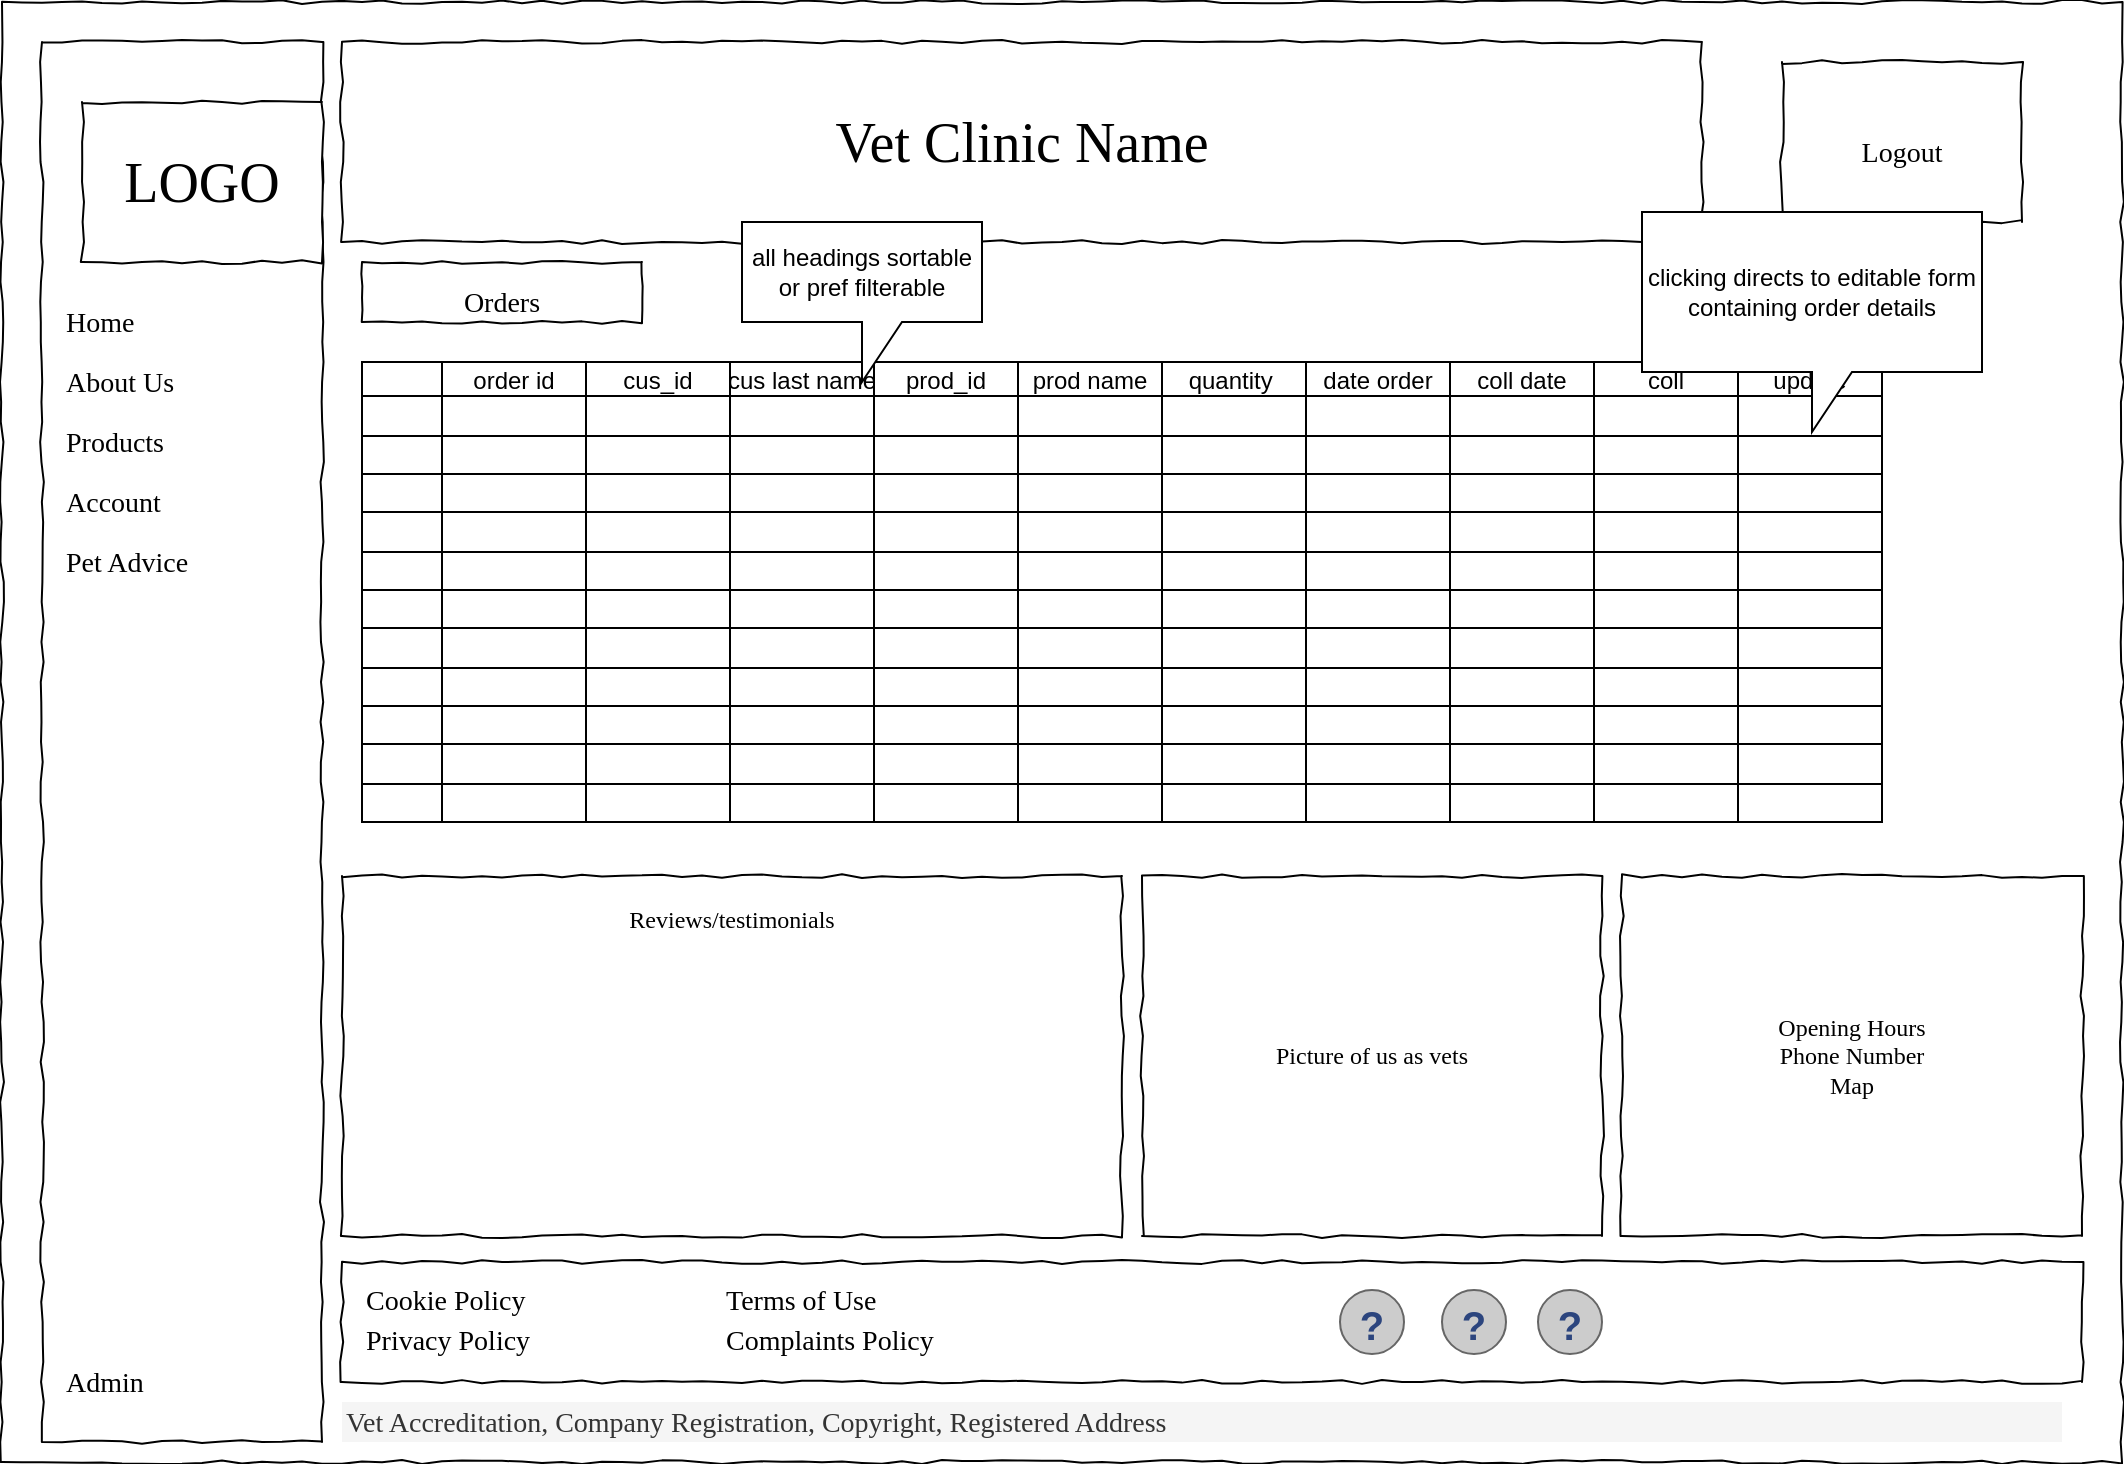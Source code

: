<mxfile version="21.2.1" type="device">
  <diagram name="Page-1" id="03018318-947c-dd8e-b7a3-06fadd420f32">
    <mxGraphModel dx="1034" dy="430" grid="1" gridSize="10" guides="1" tooltips="1" connect="1" arrows="1" fold="1" page="1" pageScale="1" pageWidth="1100" pageHeight="850" background="none" math="0" shadow="0">
      <root>
        <mxCell id="0" />
        <mxCell id="1" parent="0" />
        <mxCell id="677b7b8949515195-1" value="" style="whiteSpace=wrap;html=1;rounded=0;shadow=0;labelBackgroundColor=none;strokeColor=#000000;strokeWidth=1;fillColor=none;fontFamily=Verdana;fontSize=12;fontColor=#000000;align=center;comic=1;" parent="1" vertex="1">
          <mxGeometry x="10" y="10" width="1060" height="730" as="geometry" />
        </mxCell>
        <mxCell id="677b7b8949515195-8" value="" style="whiteSpace=wrap;html=1;rounded=0;shadow=0;labelBackgroundColor=none;strokeWidth=1;fillColor=none;fontFamily=Verdana;fontSize=12;align=center;comic=1;" parent="1" vertex="1">
          <mxGeometry x="30" y="30" width="140" height="700" as="geometry" />
        </mxCell>
        <mxCell id="677b7b8949515195-15" value="Reviews/testimonials" style="whiteSpace=wrap;html=1;rounded=0;shadow=0;labelBackgroundColor=none;strokeWidth=1;fillColor=none;fontFamily=Verdana;fontSize=12;align=center;verticalAlign=top;spacing=10;comic=1;" parent="1" vertex="1">
          <mxGeometry x="180" y="447" width="390" height="180" as="geometry" />
        </mxCell>
        <mxCell id="677b7b8949515195-26" value="&lt;div&gt;Opening Hours&lt;/div&gt;&lt;div&gt;Phone Number&lt;/div&gt;&lt;div&gt;Map&lt;br&gt;&lt;/div&gt;" style="whiteSpace=wrap;html=1;rounded=0;shadow=0;labelBackgroundColor=none;strokeWidth=1;fillColor=none;fontFamily=Verdana;fontSize=12;align=center;comic=1;" parent="1" vertex="1">
          <mxGeometry x="820" y="447" width="230" height="180" as="geometry" />
        </mxCell>
        <mxCell id="qz_svecnsdqs3by7-r_0-2" value="Vet Clinic Name" style="whiteSpace=wrap;html=1;rounded=0;shadow=0;labelBackgroundColor=none;strokeWidth=1;fontFamily=Verdana;fontSize=28;align=center;comic=1;" parent="1" vertex="1">
          <mxGeometry x="180" y="30" width="680" height="100" as="geometry" />
        </mxCell>
        <mxCell id="qz_svecnsdqs3by7-r_0-7" value="Picture of us as vets" style="whiteSpace=wrap;html=1;rounded=0;shadow=0;labelBackgroundColor=none;strokeWidth=1;fillColor=none;fontFamily=Verdana;fontSize=12;align=center;comic=1;" parent="1" vertex="1">
          <mxGeometry x="580" y="447" width="230" height="180" as="geometry" />
        </mxCell>
        <mxCell id="qz_svecnsdqs3by7-r_0-8" value="" style="whiteSpace=wrap;html=1;rounded=0;shadow=0;labelBackgroundColor=none;strokeWidth=1;fontFamily=Verdana;fontSize=28;align=center;comic=1;" parent="1" vertex="1">
          <mxGeometry x="180" y="640" width="870" height="60" as="geometry" />
        </mxCell>
        <mxCell id="qz_svecnsdqs3by7-r_0-9" value="" style="verticalLabelPosition=bottom;shadow=0;dashed=0;align=center;html=1;verticalAlign=top;strokeWidth=1;shape=mxgraph.mockup.misc.help_icon;" parent="1" vertex="1">
          <mxGeometry x="730" y="654" width="32" height="32" as="geometry" />
        </mxCell>
        <mxCell id="qz_svecnsdqs3by7-r_0-10" value="" style="verticalLabelPosition=bottom;shadow=0;dashed=0;align=center;html=1;verticalAlign=top;strokeWidth=1;shape=mxgraph.mockup.misc.help_icon;" parent="1" vertex="1">
          <mxGeometry x="679" y="654" width="32" height="32" as="geometry" />
        </mxCell>
        <mxCell id="qz_svecnsdqs3by7-r_0-11" value="" style="verticalLabelPosition=bottom;shadow=0;dashed=0;align=center;html=1;verticalAlign=top;strokeWidth=1;shape=mxgraph.mockup.misc.help_icon;" parent="1" vertex="1">
          <mxGeometry x="778" y="654" width="32" height="32" as="geometry" />
        </mxCell>
        <mxCell id="qz_svecnsdqs3by7-r_0-12" value="Cookie Policy" style="text;html=1;points=[];align=left;verticalAlign=top;spacingTop=-4;fontSize=14;fontFamily=Verdana" parent="1" vertex="1">
          <mxGeometry x="190" y="649" width="100" height="20" as="geometry" />
        </mxCell>
        <mxCell id="qz_svecnsdqs3by7-r_0-13" value="Vet Accreditation, Company Registration, Copyright, Registered Address" style="text;html=1;points=[];align=left;verticalAlign=top;spacingTop=-4;fontSize=14;fontFamily=Verdana;fillColor=#f5f5f5;fontColor=#333333;strokeColor=none;" parent="1" vertex="1">
          <mxGeometry x="180" y="710" width="860" height="20" as="geometry" />
        </mxCell>
        <mxCell id="qz_svecnsdqs3by7-r_0-14" value="Privacy Policy" style="text;html=1;points=[];align=left;verticalAlign=top;spacingTop=-4;fontSize=14;fontFamily=Verdana" parent="1" vertex="1">
          <mxGeometry x="190" y="669" width="100" height="20" as="geometry" />
        </mxCell>
        <mxCell id="qz_svecnsdqs3by7-r_0-15" value="Terms of Use" style="text;html=1;points=[];align=left;verticalAlign=top;spacingTop=-4;fontSize=14;fontFamily=Verdana" parent="1" vertex="1">
          <mxGeometry x="370" y="649" width="100" height="20" as="geometry" />
        </mxCell>
        <mxCell id="qz_svecnsdqs3by7-r_0-16" value="Complaints Policy" style="text;html=1;points=[];align=left;verticalAlign=top;spacingTop=-4;fontSize=14;fontFamily=Verdana" parent="1" vertex="1">
          <mxGeometry x="370" y="669" width="100" height="20" as="geometry" />
        </mxCell>
        <mxCell id="qz_svecnsdqs3by7-r_0-17" value="&lt;div align=&quot;center&quot;&gt;&lt;font style=&quot;font-size: 14px;&quot;&gt;Logout&lt;/font&gt;&lt;/div&gt;" style="whiteSpace=wrap;html=1;rounded=0;shadow=0;labelBackgroundColor=none;strokeWidth=1;fontFamily=Verdana;fontSize=28;align=center;comic=1;" parent="1" vertex="1">
          <mxGeometry x="900" y="40" width="120" height="80" as="geometry" />
        </mxCell>
        <mxCell id="qz_svecnsdqs3by7-r_0-18" value="&lt;font style=&quot;font-size: 14px;&quot;&gt;Orders&lt;/font&gt;" style="whiteSpace=wrap;html=1;rounded=0;shadow=0;labelBackgroundColor=none;strokeWidth=1;fontFamily=Verdana;fontSize=28;align=center;comic=1;" parent="1" vertex="1">
          <mxGeometry x="190" y="140" width="140" height="30" as="geometry" />
        </mxCell>
        <mxCell id="qz_svecnsdqs3by7-r_0-19" value="Home" style="text;html=1;points=[];align=left;verticalAlign=top;spacingTop=-4;fontSize=14;fontFamily=Verdana" parent="1" vertex="1">
          <mxGeometry x="40" y="160" width="110" height="20" as="geometry" />
        </mxCell>
        <mxCell id="qz_svecnsdqs3by7-r_0-20" value="About Us" style="text;html=1;points=[];align=left;verticalAlign=top;spacingTop=-4;fontSize=14;fontFamily=Verdana" parent="1" vertex="1">
          <mxGeometry x="40" y="190" width="110" height="20" as="geometry" />
        </mxCell>
        <mxCell id="qz_svecnsdqs3by7-r_0-21" value="Products" style="text;html=1;points=[];align=left;verticalAlign=top;spacingTop=-4;fontSize=14;fontFamily=Verdana" parent="1" vertex="1">
          <mxGeometry x="40" y="220" width="110" height="20" as="geometry" />
        </mxCell>
        <mxCell id="qz_svecnsdqs3by7-r_0-22" value="Account" style="text;html=1;points=[];align=left;verticalAlign=top;spacingTop=-4;fontSize=14;fontFamily=Verdana" parent="1" vertex="1">
          <mxGeometry x="40" y="250" width="110" height="20" as="geometry" />
        </mxCell>
        <mxCell id="qz_svecnsdqs3by7-r_0-23" value="Pet Advice" style="text;html=1;points=[];align=left;verticalAlign=top;spacingTop=-4;fontSize=14;fontFamily=Verdana" parent="1" vertex="1">
          <mxGeometry x="40" y="280" width="110" height="20" as="geometry" />
        </mxCell>
        <mxCell id="qz_svecnsdqs3by7-r_0-25" value="Admin" style="text;html=1;points=[];align=left;verticalAlign=top;spacingTop=-4;fontSize=14;fontFamily=Verdana" parent="1" vertex="1">
          <mxGeometry x="40" y="690" width="110" height="20" as="geometry" />
        </mxCell>
        <mxCell id="fUc4yykez93ghkNxuhbC-1" value="LOGO" style="whiteSpace=wrap;html=1;rounded=0;shadow=0;labelBackgroundColor=none;strokeWidth=1;fontFamily=Verdana;fontSize=28;align=center;comic=1;" parent="1" vertex="1">
          <mxGeometry x="50" y="60" width="120" height="80" as="geometry" />
        </mxCell>
        <mxCell id="vINaqY3IlHrTI5j5xs9M-1" value="" style="shape=table;childLayout=tableLayout;startSize=0;fillColor=none;collapsible=0;recursiveResize=0;expand=0;" vertex="1" parent="1">
          <mxGeometry x="190" y="190" width="760" height="230" as="geometry" />
        </mxCell>
        <mxCell id="vINaqY3IlHrTI5j5xs9M-2" value="" style="shape=tableRow;horizontal=0;swimlaneHead=0;swimlaneBody=0;top=0;left=0;strokeColor=inherit;bottom=0;right=0;dropTarget=0;fontStyle=0;fillColor=none;points=[[0,0.5],[1,0.5]];portConstraint=eastwest;startSize=40;collapsible=0;recursiveResize=0;expand=0;" vertex="1" parent="vINaqY3IlHrTI5j5xs9M-1">
          <mxGeometry width="760" height="17" as="geometry" />
        </mxCell>
        <mxCell id="vINaqY3IlHrTI5j5xs9M-3" value="order id" style="swimlane;swimlaneHead=0;swimlaneBody=0;fontStyle=0;strokeColor=inherit;connectable=0;fillColor=none;startSize=40;collapsible=0;recursiveResize=0;expand=0;" vertex="1" parent="vINaqY3IlHrTI5j5xs9M-2">
          <mxGeometry x="40" width="72" height="17" as="geometry">
            <mxRectangle width="72" height="17" as="alternateBounds" />
          </mxGeometry>
        </mxCell>
        <mxCell id="vINaqY3IlHrTI5j5xs9M-4" value="cus_id" style="swimlane;swimlaneHead=0;swimlaneBody=0;fontStyle=0;strokeColor=inherit;connectable=0;fillColor=none;startSize=40;collapsible=0;recursiveResize=0;expand=0;" vertex="1" parent="vINaqY3IlHrTI5j5xs9M-2">
          <mxGeometry x="112" width="72" height="17" as="geometry">
            <mxRectangle width="72" height="17" as="alternateBounds" />
          </mxGeometry>
        </mxCell>
        <mxCell id="vINaqY3IlHrTI5j5xs9M-5" value="cus last name" style="swimlane;swimlaneHead=0;swimlaneBody=0;fontStyle=0;strokeColor=inherit;connectable=0;fillColor=none;startSize=40;collapsible=0;recursiveResize=0;expand=0;" vertex="1" parent="vINaqY3IlHrTI5j5xs9M-2">
          <mxGeometry x="184" width="72" height="17" as="geometry">
            <mxRectangle width="72" height="17" as="alternateBounds" />
          </mxGeometry>
        </mxCell>
        <mxCell id="vINaqY3IlHrTI5j5xs9M-6" value="prod_id" style="swimlane;swimlaneHead=0;swimlaneBody=0;fontStyle=0;strokeColor=inherit;connectable=0;fillColor=none;startSize=40;collapsible=0;recursiveResize=0;expand=0;" vertex="1" parent="vINaqY3IlHrTI5j5xs9M-2">
          <mxGeometry x="256" width="72" height="17" as="geometry">
            <mxRectangle width="72" height="17" as="alternateBounds" />
          </mxGeometry>
        </mxCell>
        <mxCell id="vINaqY3IlHrTI5j5xs9M-7" value="prod name" style="swimlane;swimlaneHead=0;swimlaneBody=0;fontStyle=0;strokeColor=inherit;connectable=0;fillColor=none;startSize=40;collapsible=0;recursiveResize=0;expand=0;" vertex="1" parent="vINaqY3IlHrTI5j5xs9M-2">
          <mxGeometry x="328" width="72" height="17" as="geometry">
            <mxRectangle width="72" height="17" as="alternateBounds" />
          </mxGeometry>
        </mxCell>
        <mxCell id="vINaqY3IlHrTI5j5xs9M-8" value="quantity " style="swimlane;swimlaneHead=0;swimlaneBody=0;fontStyle=0;strokeColor=inherit;connectable=0;fillColor=none;startSize=40;collapsible=0;recursiveResize=0;expand=0;" vertex="1" parent="vINaqY3IlHrTI5j5xs9M-2">
          <mxGeometry x="400" width="72" height="17" as="geometry">
            <mxRectangle width="72" height="17" as="alternateBounds" />
          </mxGeometry>
        </mxCell>
        <mxCell id="vINaqY3IlHrTI5j5xs9M-9" value="date order" style="swimlane;swimlaneHead=0;swimlaneBody=0;fontStyle=0;strokeColor=inherit;connectable=0;fillColor=none;startSize=40;collapsible=0;recursiveResize=0;expand=0;" vertex="1" parent="vINaqY3IlHrTI5j5xs9M-2">
          <mxGeometry x="472" width="72" height="17" as="geometry">
            <mxRectangle width="72" height="17" as="alternateBounds" />
          </mxGeometry>
        </mxCell>
        <mxCell id="vINaqY3IlHrTI5j5xs9M-10" value="coll date" style="swimlane;swimlaneHead=0;swimlaneBody=0;fontStyle=0;strokeColor=inherit;connectable=0;fillColor=none;startSize=40;collapsible=0;recursiveResize=0;expand=0;" vertex="1" parent="vINaqY3IlHrTI5j5xs9M-2">
          <mxGeometry x="544" width="72" height="17" as="geometry">
            <mxRectangle width="72" height="17" as="alternateBounds" />
          </mxGeometry>
        </mxCell>
        <mxCell id="vINaqY3IlHrTI5j5xs9M-11" value="coll" style="swimlane;swimlaneHead=0;swimlaneBody=0;fontStyle=0;strokeColor=inherit;connectable=0;fillColor=none;startSize=40;collapsible=0;recursiveResize=0;expand=0;" vertex="1" parent="vINaqY3IlHrTI5j5xs9M-2">
          <mxGeometry x="616" width="72" height="17" as="geometry">
            <mxRectangle width="72" height="17" as="alternateBounds" />
          </mxGeometry>
        </mxCell>
        <mxCell id="vINaqY3IlHrTI5j5xs9M-12" value="update" style="swimlane;swimlaneHead=0;swimlaneBody=0;fontStyle=0;strokeColor=inherit;connectable=0;fillColor=none;startSize=40;collapsible=0;recursiveResize=0;expand=0;" vertex="1" parent="vINaqY3IlHrTI5j5xs9M-2">
          <mxGeometry x="688" width="72" height="17" as="geometry">
            <mxRectangle width="72" height="17" as="alternateBounds" />
          </mxGeometry>
        </mxCell>
        <mxCell id="vINaqY3IlHrTI5j5xs9M-13" value="" style="shape=tableRow;horizontal=0;swimlaneHead=0;swimlaneBody=0;top=0;left=0;strokeColor=inherit;bottom=0;right=0;dropTarget=0;fontStyle=0;fillColor=none;points=[[0,0.5],[1,0.5]];portConstraint=eastwest;startSize=40;collapsible=0;recursiveResize=0;expand=0;" vertex="1" parent="vINaqY3IlHrTI5j5xs9M-1">
          <mxGeometry y="17" width="760" height="20" as="geometry" />
        </mxCell>
        <mxCell id="vINaqY3IlHrTI5j5xs9M-14" value="" style="swimlane;swimlaneHead=0;swimlaneBody=0;fontStyle=0;connectable=0;strokeColor=inherit;fillColor=none;startSize=0;collapsible=0;recursiveResize=0;expand=0;" vertex="1" parent="vINaqY3IlHrTI5j5xs9M-13">
          <mxGeometry x="40" width="72" height="20" as="geometry">
            <mxRectangle width="72" height="20" as="alternateBounds" />
          </mxGeometry>
        </mxCell>
        <mxCell id="vINaqY3IlHrTI5j5xs9M-15" value="" style="swimlane;swimlaneHead=0;swimlaneBody=0;fontStyle=0;connectable=0;strokeColor=inherit;fillColor=none;startSize=0;collapsible=0;recursiveResize=0;expand=0;" vertex="1" parent="vINaqY3IlHrTI5j5xs9M-13">
          <mxGeometry x="112" width="72" height="20" as="geometry">
            <mxRectangle width="72" height="20" as="alternateBounds" />
          </mxGeometry>
        </mxCell>
        <mxCell id="vINaqY3IlHrTI5j5xs9M-16" value="" style="swimlane;swimlaneHead=0;swimlaneBody=0;fontStyle=0;connectable=0;strokeColor=inherit;fillColor=none;startSize=0;collapsible=0;recursiveResize=0;expand=0;" vertex="1" parent="vINaqY3IlHrTI5j5xs9M-13">
          <mxGeometry x="184" width="72" height="20" as="geometry">
            <mxRectangle width="72" height="20" as="alternateBounds" />
          </mxGeometry>
        </mxCell>
        <mxCell id="vINaqY3IlHrTI5j5xs9M-17" value="" style="swimlane;swimlaneHead=0;swimlaneBody=0;fontStyle=0;connectable=0;strokeColor=inherit;fillColor=none;startSize=0;collapsible=0;recursiveResize=0;expand=0;" vertex="1" parent="vINaqY3IlHrTI5j5xs9M-13">
          <mxGeometry x="256" width="72" height="20" as="geometry">
            <mxRectangle width="72" height="20" as="alternateBounds" />
          </mxGeometry>
        </mxCell>
        <mxCell id="vINaqY3IlHrTI5j5xs9M-18" value="" style="swimlane;swimlaneHead=0;swimlaneBody=0;fontStyle=0;connectable=0;strokeColor=inherit;fillColor=none;startSize=0;collapsible=0;recursiveResize=0;expand=0;" vertex="1" parent="vINaqY3IlHrTI5j5xs9M-13">
          <mxGeometry x="328" width="72" height="20" as="geometry">
            <mxRectangle width="72" height="20" as="alternateBounds" />
          </mxGeometry>
        </mxCell>
        <mxCell id="vINaqY3IlHrTI5j5xs9M-19" value="" style="swimlane;swimlaneHead=0;swimlaneBody=0;fontStyle=0;connectable=0;strokeColor=inherit;fillColor=none;startSize=0;collapsible=0;recursiveResize=0;expand=0;" vertex="1" parent="vINaqY3IlHrTI5j5xs9M-13">
          <mxGeometry x="400" width="72" height="20" as="geometry">
            <mxRectangle width="72" height="20" as="alternateBounds" />
          </mxGeometry>
        </mxCell>
        <mxCell id="vINaqY3IlHrTI5j5xs9M-20" value="" style="swimlane;swimlaneHead=0;swimlaneBody=0;fontStyle=0;connectable=0;strokeColor=inherit;fillColor=none;startSize=0;collapsible=0;recursiveResize=0;expand=0;" vertex="1" parent="vINaqY3IlHrTI5j5xs9M-13">
          <mxGeometry x="472" width="72" height="20" as="geometry">
            <mxRectangle width="72" height="20" as="alternateBounds" />
          </mxGeometry>
        </mxCell>
        <mxCell id="vINaqY3IlHrTI5j5xs9M-21" value="" style="swimlane;swimlaneHead=0;swimlaneBody=0;fontStyle=0;connectable=0;strokeColor=inherit;fillColor=none;startSize=0;collapsible=0;recursiveResize=0;expand=0;" vertex="1" parent="vINaqY3IlHrTI5j5xs9M-13">
          <mxGeometry x="544" width="72" height="20" as="geometry">
            <mxRectangle width="72" height="20" as="alternateBounds" />
          </mxGeometry>
        </mxCell>
        <mxCell id="vINaqY3IlHrTI5j5xs9M-22" value="" style="swimlane;swimlaneHead=0;swimlaneBody=0;fontStyle=0;connectable=0;strokeColor=inherit;fillColor=none;startSize=0;collapsible=0;recursiveResize=0;expand=0;" vertex="1" parent="vINaqY3IlHrTI5j5xs9M-13">
          <mxGeometry x="616" width="72" height="20" as="geometry">
            <mxRectangle width="72" height="20" as="alternateBounds" />
          </mxGeometry>
        </mxCell>
        <mxCell id="vINaqY3IlHrTI5j5xs9M-23" value="" style="swimlane;swimlaneHead=0;swimlaneBody=0;fontStyle=0;connectable=0;strokeColor=inherit;fillColor=none;startSize=0;collapsible=0;recursiveResize=0;expand=0;" vertex="1" parent="vINaqY3IlHrTI5j5xs9M-13">
          <mxGeometry x="688" width="72" height="20" as="geometry">
            <mxRectangle width="72" height="20" as="alternateBounds" />
          </mxGeometry>
        </mxCell>
        <mxCell id="vINaqY3IlHrTI5j5xs9M-24" value="" style="shape=tableRow;horizontal=0;swimlaneHead=0;swimlaneBody=0;top=0;left=0;strokeColor=inherit;bottom=0;right=0;dropTarget=0;fontStyle=0;fillColor=none;points=[[0,0.5],[1,0.5]];portConstraint=eastwest;startSize=40;collapsible=0;recursiveResize=0;expand=0;" vertex="1" parent="vINaqY3IlHrTI5j5xs9M-1">
          <mxGeometry y="37" width="760" height="19" as="geometry" />
        </mxCell>
        <mxCell id="vINaqY3IlHrTI5j5xs9M-25" value="" style="swimlane;swimlaneHead=0;swimlaneBody=0;fontStyle=0;connectable=0;strokeColor=inherit;fillColor=none;startSize=0;collapsible=0;recursiveResize=0;expand=0;" vertex="1" parent="vINaqY3IlHrTI5j5xs9M-24">
          <mxGeometry x="40" width="72" height="19" as="geometry">
            <mxRectangle width="72" height="19" as="alternateBounds" />
          </mxGeometry>
        </mxCell>
        <mxCell id="vINaqY3IlHrTI5j5xs9M-26" value="" style="swimlane;swimlaneHead=0;swimlaneBody=0;fontStyle=0;connectable=0;strokeColor=inherit;fillColor=none;startSize=0;collapsible=0;recursiveResize=0;expand=0;" vertex="1" parent="vINaqY3IlHrTI5j5xs9M-24">
          <mxGeometry x="112" width="72" height="19" as="geometry">
            <mxRectangle width="72" height="19" as="alternateBounds" />
          </mxGeometry>
        </mxCell>
        <mxCell id="vINaqY3IlHrTI5j5xs9M-27" value="" style="swimlane;swimlaneHead=0;swimlaneBody=0;fontStyle=0;connectable=0;strokeColor=inherit;fillColor=none;startSize=0;collapsible=0;recursiveResize=0;expand=0;" vertex="1" parent="vINaqY3IlHrTI5j5xs9M-24">
          <mxGeometry x="184" width="72" height="19" as="geometry">
            <mxRectangle width="72" height="19" as="alternateBounds" />
          </mxGeometry>
        </mxCell>
        <mxCell id="vINaqY3IlHrTI5j5xs9M-28" value="" style="swimlane;swimlaneHead=0;swimlaneBody=0;fontStyle=0;connectable=0;strokeColor=inherit;fillColor=none;startSize=0;collapsible=0;recursiveResize=0;expand=0;" vertex="1" parent="vINaqY3IlHrTI5j5xs9M-24">
          <mxGeometry x="256" width="72" height="19" as="geometry">
            <mxRectangle width="72" height="19" as="alternateBounds" />
          </mxGeometry>
        </mxCell>
        <mxCell id="vINaqY3IlHrTI5j5xs9M-29" value="" style="swimlane;swimlaneHead=0;swimlaneBody=0;fontStyle=0;connectable=0;strokeColor=inherit;fillColor=none;startSize=0;collapsible=0;recursiveResize=0;expand=0;" vertex="1" parent="vINaqY3IlHrTI5j5xs9M-24">
          <mxGeometry x="328" width="72" height="19" as="geometry">
            <mxRectangle width="72" height="19" as="alternateBounds" />
          </mxGeometry>
        </mxCell>
        <mxCell id="vINaqY3IlHrTI5j5xs9M-30" value="" style="swimlane;swimlaneHead=0;swimlaneBody=0;fontStyle=0;connectable=0;strokeColor=inherit;fillColor=none;startSize=0;collapsible=0;recursiveResize=0;expand=0;" vertex="1" parent="vINaqY3IlHrTI5j5xs9M-24">
          <mxGeometry x="400" width="72" height="19" as="geometry">
            <mxRectangle width="72" height="19" as="alternateBounds" />
          </mxGeometry>
        </mxCell>
        <mxCell id="vINaqY3IlHrTI5j5xs9M-31" value="" style="swimlane;swimlaneHead=0;swimlaneBody=0;fontStyle=0;connectable=0;strokeColor=inherit;fillColor=none;startSize=0;collapsible=0;recursiveResize=0;expand=0;" vertex="1" parent="vINaqY3IlHrTI5j5xs9M-24">
          <mxGeometry x="472" width="72" height="19" as="geometry">
            <mxRectangle width="72" height="19" as="alternateBounds" />
          </mxGeometry>
        </mxCell>
        <mxCell id="vINaqY3IlHrTI5j5xs9M-32" value="" style="swimlane;swimlaneHead=0;swimlaneBody=0;fontStyle=0;connectable=0;strokeColor=inherit;fillColor=none;startSize=0;collapsible=0;recursiveResize=0;expand=0;" vertex="1" parent="vINaqY3IlHrTI5j5xs9M-24">
          <mxGeometry x="544" width="72" height="19" as="geometry">
            <mxRectangle width="72" height="19" as="alternateBounds" />
          </mxGeometry>
        </mxCell>
        <mxCell id="vINaqY3IlHrTI5j5xs9M-33" value="" style="swimlane;swimlaneHead=0;swimlaneBody=0;fontStyle=0;connectable=0;strokeColor=inherit;fillColor=none;startSize=0;collapsible=0;recursiveResize=0;expand=0;" vertex="1" parent="vINaqY3IlHrTI5j5xs9M-24">
          <mxGeometry x="616" width="72" height="19" as="geometry">
            <mxRectangle width="72" height="19" as="alternateBounds" />
          </mxGeometry>
        </mxCell>
        <mxCell id="vINaqY3IlHrTI5j5xs9M-34" value="" style="swimlane;swimlaneHead=0;swimlaneBody=0;fontStyle=0;connectable=0;strokeColor=inherit;fillColor=none;startSize=0;collapsible=0;recursiveResize=0;expand=0;" vertex="1" parent="vINaqY3IlHrTI5j5xs9M-24">
          <mxGeometry x="688" width="72" height="19" as="geometry">
            <mxRectangle width="72" height="19" as="alternateBounds" />
          </mxGeometry>
        </mxCell>
        <mxCell id="vINaqY3IlHrTI5j5xs9M-35" value="" style="shape=tableRow;horizontal=0;swimlaneHead=0;swimlaneBody=0;top=0;left=0;strokeColor=inherit;bottom=0;right=0;dropTarget=0;fontStyle=0;fillColor=none;points=[[0,0.5],[1,0.5]];portConstraint=eastwest;startSize=40;collapsible=0;recursiveResize=0;expand=0;" vertex="1" parent="vINaqY3IlHrTI5j5xs9M-1">
          <mxGeometry y="56" width="760" height="19" as="geometry" />
        </mxCell>
        <mxCell id="vINaqY3IlHrTI5j5xs9M-36" value="" style="swimlane;swimlaneHead=0;swimlaneBody=0;fontStyle=0;connectable=0;strokeColor=inherit;fillColor=none;startSize=0;collapsible=0;recursiveResize=0;expand=0;" vertex="1" parent="vINaqY3IlHrTI5j5xs9M-35">
          <mxGeometry x="40" width="72" height="19" as="geometry">
            <mxRectangle width="72" height="19" as="alternateBounds" />
          </mxGeometry>
        </mxCell>
        <mxCell id="vINaqY3IlHrTI5j5xs9M-37" value="" style="swimlane;swimlaneHead=0;swimlaneBody=0;fontStyle=0;connectable=0;strokeColor=inherit;fillColor=none;startSize=0;collapsible=0;recursiveResize=0;expand=0;" vertex="1" parent="vINaqY3IlHrTI5j5xs9M-35">
          <mxGeometry x="112" width="72" height="19" as="geometry">
            <mxRectangle width="72" height="19" as="alternateBounds" />
          </mxGeometry>
        </mxCell>
        <mxCell id="vINaqY3IlHrTI5j5xs9M-38" value="" style="swimlane;swimlaneHead=0;swimlaneBody=0;fontStyle=0;connectable=0;strokeColor=inherit;fillColor=none;startSize=0;collapsible=0;recursiveResize=0;expand=0;" vertex="1" parent="vINaqY3IlHrTI5j5xs9M-35">
          <mxGeometry x="184" width="72" height="19" as="geometry">
            <mxRectangle width="72" height="19" as="alternateBounds" />
          </mxGeometry>
        </mxCell>
        <mxCell id="vINaqY3IlHrTI5j5xs9M-39" value="" style="swimlane;swimlaneHead=0;swimlaneBody=0;fontStyle=0;connectable=0;strokeColor=inherit;fillColor=none;startSize=0;collapsible=0;recursiveResize=0;expand=0;" vertex="1" parent="vINaqY3IlHrTI5j5xs9M-35">
          <mxGeometry x="256" width="72" height="19" as="geometry">
            <mxRectangle width="72" height="19" as="alternateBounds" />
          </mxGeometry>
        </mxCell>
        <mxCell id="vINaqY3IlHrTI5j5xs9M-40" value="" style="swimlane;swimlaneHead=0;swimlaneBody=0;fontStyle=0;connectable=0;strokeColor=inherit;fillColor=none;startSize=0;collapsible=0;recursiveResize=0;expand=0;" vertex="1" parent="vINaqY3IlHrTI5j5xs9M-35">
          <mxGeometry x="328" width="72" height="19" as="geometry">
            <mxRectangle width="72" height="19" as="alternateBounds" />
          </mxGeometry>
        </mxCell>
        <mxCell id="vINaqY3IlHrTI5j5xs9M-41" value="" style="swimlane;swimlaneHead=0;swimlaneBody=0;fontStyle=0;connectable=0;strokeColor=inherit;fillColor=none;startSize=0;collapsible=0;recursiveResize=0;expand=0;" vertex="1" parent="vINaqY3IlHrTI5j5xs9M-35">
          <mxGeometry x="400" width="72" height="19" as="geometry">
            <mxRectangle width="72" height="19" as="alternateBounds" />
          </mxGeometry>
        </mxCell>
        <mxCell id="vINaqY3IlHrTI5j5xs9M-42" value="" style="swimlane;swimlaneHead=0;swimlaneBody=0;fontStyle=0;connectable=0;strokeColor=inherit;fillColor=none;startSize=0;collapsible=0;recursiveResize=0;expand=0;" vertex="1" parent="vINaqY3IlHrTI5j5xs9M-35">
          <mxGeometry x="472" width="72" height="19" as="geometry">
            <mxRectangle width="72" height="19" as="alternateBounds" />
          </mxGeometry>
        </mxCell>
        <mxCell id="vINaqY3IlHrTI5j5xs9M-43" value="" style="swimlane;swimlaneHead=0;swimlaneBody=0;fontStyle=0;connectable=0;strokeColor=inherit;fillColor=none;startSize=0;collapsible=0;recursiveResize=0;expand=0;" vertex="1" parent="vINaqY3IlHrTI5j5xs9M-35">
          <mxGeometry x="544" width="72" height="19" as="geometry">
            <mxRectangle width="72" height="19" as="alternateBounds" />
          </mxGeometry>
        </mxCell>
        <mxCell id="vINaqY3IlHrTI5j5xs9M-44" value="" style="swimlane;swimlaneHead=0;swimlaneBody=0;fontStyle=0;connectable=0;strokeColor=inherit;fillColor=none;startSize=0;collapsible=0;recursiveResize=0;expand=0;" vertex="1" parent="vINaqY3IlHrTI5j5xs9M-35">
          <mxGeometry x="616" width="72" height="19" as="geometry">
            <mxRectangle width="72" height="19" as="alternateBounds" />
          </mxGeometry>
        </mxCell>
        <mxCell id="vINaqY3IlHrTI5j5xs9M-45" value="" style="swimlane;swimlaneHead=0;swimlaneBody=0;fontStyle=0;connectable=0;strokeColor=inherit;fillColor=none;startSize=0;collapsible=0;recursiveResize=0;expand=0;" vertex="1" parent="vINaqY3IlHrTI5j5xs9M-35">
          <mxGeometry x="688" width="72" height="19" as="geometry">
            <mxRectangle width="72" height="19" as="alternateBounds" />
          </mxGeometry>
        </mxCell>
        <mxCell id="vINaqY3IlHrTI5j5xs9M-46" value="" style="shape=tableRow;horizontal=0;swimlaneHead=0;swimlaneBody=0;top=0;left=0;strokeColor=inherit;bottom=0;right=0;dropTarget=0;fontStyle=0;fillColor=none;points=[[0,0.5],[1,0.5]];portConstraint=eastwest;startSize=40;collapsible=0;recursiveResize=0;expand=0;" vertex="1" parent="vINaqY3IlHrTI5j5xs9M-1">
          <mxGeometry y="75" width="760" height="20" as="geometry" />
        </mxCell>
        <mxCell id="vINaqY3IlHrTI5j5xs9M-47" value="" style="swimlane;swimlaneHead=0;swimlaneBody=0;fontStyle=0;connectable=0;strokeColor=inherit;fillColor=none;startSize=0;collapsible=0;recursiveResize=0;expand=0;" vertex="1" parent="vINaqY3IlHrTI5j5xs9M-46">
          <mxGeometry x="40" width="72" height="20" as="geometry">
            <mxRectangle width="72" height="20" as="alternateBounds" />
          </mxGeometry>
        </mxCell>
        <mxCell id="vINaqY3IlHrTI5j5xs9M-48" value="" style="swimlane;swimlaneHead=0;swimlaneBody=0;fontStyle=0;connectable=0;strokeColor=inherit;fillColor=none;startSize=0;collapsible=0;recursiveResize=0;expand=0;" vertex="1" parent="vINaqY3IlHrTI5j5xs9M-46">
          <mxGeometry x="112" width="72" height="20" as="geometry">
            <mxRectangle width="72" height="20" as="alternateBounds" />
          </mxGeometry>
        </mxCell>
        <mxCell id="vINaqY3IlHrTI5j5xs9M-49" value="" style="swimlane;swimlaneHead=0;swimlaneBody=0;fontStyle=0;connectable=0;strokeColor=inherit;fillColor=none;startSize=0;collapsible=0;recursiveResize=0;expand=0;" vertex="1" parent="vINaqY3IlHrTI5j5xs9M-46">
          <mxGeometry x="184" width="72" height="20" as="geometry">
            <mxRectangle width="72" height="20" as="alternateBounds" />
          </mxGeometry>
        </mxCell>
        <mxCell id="vINaqY3IlHrTI5j5xs9M-50" value="" style="swimlane;swimlaneHead=0;swimlaneBody=0;fontStyle=0;connectable=0;strokeColor=inherit;fillColor=none;startSize=0;collapsible=0;recursiveResize=0;expand=0;" vertex="1" parent="vINaqY3IlHrTI5j5xs9M-46">
          <mxGeometry x="256" width="72" height="20" as="geometry">
            <mxRectangle width="72" height="20" as="alternateBounds" />
          </mxGeometry>
        </mxCell>
        <mxCell id="vINaqY3IlHrTI5j5xs9M-51" value="" style="swimlane;swimlaneHead=0;swimlaneBody=0;fontStyle=0;connectable=0;strokeColor=inherit;fillColor=none;startSize=0;collapsible=0;recursiveResize=0;expand=0;" vertex="1" parent="vINaqY3IlHrTI5j5xs9M-46">
          <mxGeometry x="328" width="72" height="20" as="geometry">
            <mxRectangle width="72" height="20" as="alternateBounds" />
          </mxGeometry>
        </mxCell>
        <mxCell id="vINaqY3IlHrTI5j5xs9M-52" value="" style="swimlane;swimlaneHead=0;swimlaneBody=0;fontStyle=0;connectable=0;strokeColor=inherit;fillColor=none;startSize=0;collapsible=0;recursiveResize=0;expand=0;" vertex="1" parent="vINaqY3IlHrTI5j5xs9M-46">
          <mxGeometry x="400" width="72" height="20" as="geometry">
            <mxRectangle width="72" height="20" as="alternateBounds" />
          </mxGeometry>
        </mxCell>
        <mxCell id="vINaqY3IlHrTI5j5xs9M-53" value="" style="swimlane;swimlaneHead=0;swimlaneBody=0;fontStyle=0;connectable=0;strokeColor=inherit;fillColor=none;startSize=0;collapsible=0;recursiveResize=0;expand=0;" vertex="1" parent="vINaqY3IlHrTI5j5xs9M-46">
          <mxGeometry x="472" width="72" height="20" as="geometry">
            <mxRectangle width="72" height="20" as="alternateBounds" />
          </mxGeometry>
        </mxCell>
        <mxCell id="vINaqY3IlHrTI5j5xs9M-54" value="" style="swimlane;swimlaneHead=0;swimlaneBody=0;fontStyle=0;connectable=0;strokeColor=inherit;fillColor=none;startSize=0;collapsible=0;recursiveResize=0;expand=0;" vertex="1" parent="vINaqY3IlHrTI5j5xs9M-46">
          <mxGeometry x="544" width="72" height="20" as="geometry">
            <mxRectangle width="72" height="20" as="alternateBounds" />
          </mxGeometry>
        </mxCell>
        <mxCell id="vINaqY3IlHrTI5j5xs9M-55" value="" style="swimlane;swimlaneHead=0;swimlaneBody=0;fontStyle=0;connectable=0;strokeColor=inherit;fillColor=none;startSize=0;collapsible=0;recursiveResize=0;expand=0;" vertex="1" parent="vINaqY3IlHrTI5j5xs9M-46">
          <mxGeometry x="616" width="72" height="20" as="geometry">
            <mxRectangle width="72" height="20" as="alternateBounds" />
          </mxGeometry>
        </mxCell>
        <mxCell id="vINaqY3IlHrTI5j5xs9M-56" value="" style="swimlane;swimlaneHead=0;swimlaneBody=0;fontStyle=0;connectable=0;strokeColor=inherit;fillColor=none;startSize=0;collapsible=0;recursiveResize=0;expand=0;" vertex="1" parent="vINaqY3IlHrTI5j5xs9M-46">
          <mxGeometry x="688" width="72" height="20" as="geometry">
            <mxRectangle width="72" height="20" as="alternateBounds" />
          </mxGeometry>
        </mxCell>
        <mxCell id="vINaqY3IlHrTI5j5xs9M-57" value="" style="shape=tableRow;horizontal=0;swimlaneHead=0;swimlaneBody=0;top=0;left=0;strokeColor=inherit;bottom=0;right=0;dropTarget=0;fontStyle=0;fillColor=none;points=[[0,0.5],[1,0.5]];portConstraint=eastwest;startSize=40;collapsible=0;recursiveResize=0;expand=0;" vertex="1" parent="vINaqY3IlHrTI5j5xs9M-1">
          <mxGeometry y="95" width="760" height="19" as="geometry" />
        </mxCell>
        <mxCell id="vINaqY3IlHrTI5j5xs9M-58" value="" style="swimlane;swimlaneHead=0;swimlaneBody=0;fontStyle=0;connectable=0;strokeColor=inherit;fillColor=none;startSize=0;collapsible=0;recursiveResize=0;expand=0;" vertex="1" parent="vINaqY3IlHrTI5j5xs9M-57">
          <mxGeometry x="40" width="72" height="19" as="geometry">
            <mxRectangle width="72" height="19" as="alternateBounds" />
          </mxGeometry>
        </mxCell>
        <mxCell id="vINaqY3IlHrTI5j5xs9M-59" value="" style="swimlane;swimlaneHead=0;swimlaneBody=0;fontStyle=0;connectable=0;strokeColor=inherit;fillColor=none;startSize=0;collapsible=0;recursiveResize=0;expand=0;" vertex="1" parent="vINaqY3IlHrTI5j5xs9M-57">
          <mxGeometry x="112" width="72" height="19" as="geometry">
            <mxRectangle width="72" height="19" as="alternateBounds" />
          </mxGeometry>
        </mxCell>
        <mxCell id="vINaqY3IlHrTI5j5xs9M-60" value="" style="swimlane;swimlaneHead=0;swimlaneBody=0;fontStyle=0;connectable=0;strokeColor=inherit;fillColor=none;startSize=0;collapsible=0;recursiveResize=0;expand=0;" vertex="1" parent="vINaqY3IlHrTI5j5xs9M-57">
          <mxGeometry x="184" width="72" height="19" as="geometry">
            <mxRectangle width="72" height="19" as="alternateBounds" />
          </mxGeometry>
        </mxCell>
        <mxCell id="vINaqY3IlHrTI5j5xs9M-61" value="" style="swimlane;swimlaneHead=0;swimlaneBody=0;fontStyle=0;connectable=0;strokeColor=inherit;fillColor=none;startSize=0;collapsible=0;recursiveResize=0;expand=0;" vertex="1" parent="vINaqY3IlHrTI5j5xs9M-57">
          <mxGeometry x="256" width="72" height="19" as="geometry">
            <mxRectangle width="72" height="19" as="alternateBounds" />
          </mxGeometry>
        </mxCell>
        <mxCell id="vINaqY3IlHrTI5j5xs9M-62" value="" style="swimlane;swimlaneHead=0;swimlaneBody=0;fontStyle=0;connectable=0;strokeColor=inherit;fillColor=none;startSize=0;collapsible=0;recursiveResize=0;expand=0;" vertex="1" parent="vINaqY3IlHrTI5j5xs9M-57">
          <mxGeometry x="328" width="72" height="19" as="geometry">
            <mxRectangle width="72" height="19" as="alternateBounds" />
          </mxGeometry>
        </mxCell>
        <mxCell id="vINaqY3IlHrTI5j5xs9M-63" value="" style="swimlane;swimlaneHead=0;swimlaneBody=0;fontStyle=0;connectable=0;strokeColor=inherit;fillColor=none;startSize=0;collapsible=0;recursiveResize=0;expand=0;" vertex="1" parent="vINaqY3IlHrTI5j5xs9M-57">
          <mxGeometry x="400" width="72" height="19" as="geometry">
            <mxRectangle width="72" height="19" as="alternateBounds" />
          </mxGeometry>
        </mxCell>
        <mxCell id="vINaqY3IlHrTI5j5xs9M-64" value="" style="swimlane;swimlaneHead=0;swimlaneBody=0;fontStyle=0;connectable=0;strokeColor=inherit;fillColor=none;startSize=0;collapsible=0;recursiveResize=0;expand=0;" vertex="1" parent="vINaqY3IlHrTI5j5xs9M-57">
          <mxGeometry x="472" width="72" height="19" as="geometry">
            <mxRectangle width="72" height="19" as="alternateBounds" />
          </mxGeometry>
        </mxCell>
        <mxCell id="vINaqY3IlHrTI5j5xs9M-65" value="" style="swimlane;swimlaneHead=0;swimlaneBody=0;fontStyle=0;connectable=0;strokeColor=inherit;fillColor=none;startSize=0;collapsible=0;recursiveResize=0;expand=0;" vertex="1" parent="vINaqY3IlHrTI5j5xs9M-57">
          <mxGeometry x="544" width="72" height="19" as="geometry">
            <mxRectangle width="72" height="19" as="alternateBounds" />
          </mxGeometry>
        </mxCell>
        <mxCell id="vINaqY3IlHrTI5j5xs9M-66" value="" style="swimlane;swimlaneHead=0;swimlaneBody=0;fontStyle=0;connectable=0;strokeColor=inherit;fillColor=none;startSize=0;collapsible=0;recursiveResize=0;expand=0;" vertex="1" parent="vINaqY3IlHrTI5j5xs9M-57">
          <mxGeometry x="616" width="72" height="19" as="geometry">
            <mxRectangle width="72" height="19" as="alternateBounds" />
          </mxGeometry>
        </mxCell>
        <mxCell id="vINaqY3IlHrTI5j5xs9M-67" value="" style="swimlane;swimlaneHead=0;swimlaneBody=0;fontStyle=0;connectable=0;strokeColor=inherit;fillColor=none;startSize=0;collapsible=0;recursiveResize=0;expand=0;" vertex="1" parent="vINaqY3IlHrTI5j5xs9M-57">
          <mxGeometry x="688" width="72" height="19" as="geometry">
            <mxRectangle width="72" height="19" as="alternateBounds" />
          </mxGeometry>
        </mxCell>
        <mxCell id="vINaqY3IlHrTI5j5xs9M-68" value="" style="shape=tableRow;horizontal=0;swimlaneHead=0;swimlaneBody=0;top=0;left=0;strokeColor=inherit;bottom=0;right=0;dropTarget=0;fontStyle=0;fillColor=none;points=[[0,0.5],[1,0.5]];portConstraint=eastwest;startSize=40;collapsible=0;recursiveResize=0;expand=0;" vertex="1" parent="vINaqY3IlHrTI5j5xs9M-1">
          <mxGeometry y="114" width="760" height="19" as="geometry" />
        </mxCell>
        <mxCell id="vINaqY3IlHrTI5j5xs9M-69" value="" style="swimlane;swimlaneHead=0;swimlaneBody=0;fontStyle=0;connectable=0;strokeColor=inherit;fillColor=none;startSize=0;collapsible=0;recursiveResize=0;expand=0;" vertex="1" parent="vINaqY3IlHrTI5j5xs9M-68">
          <mxGeometry x="40" width="72" height="19" as="geometry">
            <mxRectangle width="72" height="19" as="alternateBounds" />
          </mxGeometry>
        </mxCell>
        <mxCell id="vINaqY3IlHrTI5j5xs9M-70" value="" style="swimlane;swimlaneHead=0;swimlaneBody=0;fontStyle=0;connectable=0;strokeColor=inherit;fillColor=none;startSize=0;collapsible=0;recursiveResize=0;expand=0;" vertex="1" parent="vINaqY3IlHrTI5j5xs9M-68">
          <mxGeometry x="112" width="72" height="19" as="geometry">
            <mxRectangle width="72" height="19" as="alternateBounds" />
          </mxGeometry>
        </mxCell>
        <mxCell id="vINaqY3IlHrTI5j5xs9M-71" value="" style="swimlane;swimlaneHead=0;swimlaneBody=0;fontStyle=0;connectable=0;strokeColor=inherit;fillColor=none;startSize=0;collapsible=0;recursiveResize=0;expand=0;" vertex="1" parent="vINaqY3IlHrTI5j5xs9M-68">
          <mxGeometry x="184" width="72" height="19" as="geometry">
            <mxRectangle width="72" height="19" as="alternateBounds" />
          </mxGeometry>
        </mxCell>
        <mxCell id="vINaqY3IlHrTI5j5xs9M-72" value="" style="swimlane;swimlaneHead=0;swimlaneBody=0;fontStyle=0;connectable=0;strokeColor=inherit;fillColor=none;startSize=0;collapsible=0;recursiveResize=0;expand=0;" vertex="1" parent="vINaqY3IlHrTI5j5xs9M-68">
          <mxGeometry x="256" width="72" height="19" as="geometry">
            <mxRectangle width="72" height="19" as="alternateBounds" />
          </mxGeometry>
        </mxCell>
        <mxCell id="vINaqY3IlHrTI5j5xs9M-73" value="" style="swimlane;swimlaneHead=0;swimlaneBody=0;fontStyle=0;connectable=0;strokeColor=inherit;fillColor=none;startSize=0;collapsible=0;recursiveResize=0;expand=0;" vertex="1" parent="vINaqY3IlHrTI5j5xs9M-68">
          <mxGeometry x="328" width="72" height="19" as="geometry">
            <mxRectangle width="72" height="19" as="alternateBounds" />
          </mxGeometry>
        </mxCell>
        <mxCell id="vINaqY3IlHrTI5j5xs9M-74" value="" style="swimlane;swimlaneHead=0;swimlaneBody=0;fontStyle=0;connectable=0;strokeColor=inherit;fillColor=none;startSize=0;collapsible=0;recursiveResize=0;expand=0;" vertex="1" parent="vINaqY3IlHrTI5j5xs9M-68">
          <mxGeometry x="400" width="72" height="19" as="geometry">
            <mxRectangle width="72" height="19" as="alternateBounds" />
          </mxGeometry>
        </mxCell>
        <mxCell id="vINaqY3IlHrTI5j5xs9M-75" value="" style="swimlane;swimlaneHead=0;swimlaneBody=0;fontStyle=0;connectable=0;strokeColor=inherit;fillColor=none;startSize=0;collapsible=0;recursiveResize=0;expand=0;" vertex="1" parent="vINaqY3IlHrTI5j5xs9M-68">
          <mxGeometry x="472" width="72" height="19" as="geometry">
            <mxRectangle width="72" height="19" as="alternateBounds" />
          </mxGeometry>
        </mxCell>
        <mxCell id="vINaqY3IlHrTI5j5xs9M-76" value="" style="swimlane;swimlaneHead=0;swimlaneBody=0;fontStyle=0;connectable=0;strokeColor=inherit;fillColor=none;startSize=0;collapsible=0;recursiveResize=0;expand=0;" vertex="1" parent="vINaqY3IlHrTI5j5xs9M-68">
          <mxGeometry x="544" width="72" height="19" as="geometry">
            <mxRectangle width="72" height="19" as="alternateBounds" />
          </mxGeometry>
        </mxCell>
        <mxCell id="vINaqY3IlHrTI5j5xs9M-77" value="" style="swimlane;swimlaneHead=0;swimlaneBody=0;fontStyle=0;connectable=0;strokeColor=inherit;fillColor=none;startSize=0;collapsible=0;recursiveResize=0;expand=0;" vertex="1" parent="vINaqY3IlHrTI5j5xs9M-68">
          <mxGeometry x="616" width="72" height="19" as="geometry">
            <mxRectangle width="72" height="19" as="alternateBounds" />
          </mxGeometry>
        </mxCell>
        <mxCell id="vINaqY3IlHrTI5j5xs9M-78" value="" style="swimlane;swimlaneHead=0;swimlaneBody=0;fontStyle=0;connectable=0;strokeColor=inherit;fillColor=none;startSize=0;collapsible=0;recursiveResize=0;expand=0;" vertex="1" parent="vINaqY3IlHrTI5j5xs9M-68">
          <mxGeometry x="688" width="72" height="19" as="geometry">
            <mxRectangle width="72" height="19" as="alternateBounds" />
          </mxGeometry>
        </mxCell>
        <mxCell id="vINaqY3IlHrTI5j5xs9M-79" value="" style="shape=tableRow;horizontal=0;swimlaneHead=0;swimlaneBody=0;top=0;left=0;strokeColor=inherit;bottom=0;right=0;dropTarget=0;fontStyle=0;fillColor=none;points=[[0,0.5],[1,0.5]];portConstraint=eastwest;startSize=40;collapsible=0;recursiveResize=0;expand=0;" vertex="1" parent="vINaqY3IlHrTI5j5xs9M-1">
          <mxGeometry y="133" width="760" height="20" as="geometry" />
        </mxCell>
        <mxCell id="vINaqY3IlHrTI5j5xs9M-80" value="" style="swimlane;swimlaneHead=0;swimlaneBody=0;fontStyle=0;connectable=0;strokeColor=inherit;fillColor=none;startSize=0;collapsible=0;recursiveResize=0;expand=0;" vertex="1" parent="vINaqY3IlHrTI5j5xs9M-79">
          <mxGeometry x="40" width="72" height="20" as="geometry">
            <mxRectangle width="72" height="20" as="alternateBounds" />
          </mxGeometry>
        </mxCell>
        <mxCell id="vINaqY3IlHrTI5j5xs9M-81" value="" style="swimlane;swimlaneHead=0;swimlaneBody=0;fontStyle=0;connectable=0;strokeColor=inherit;fillColor=none;startSize=0;collapsible=0;recursiveResize=0;expand=0;" vertex="1" parent="vINaqY3IlHrTI5j5xs9M-79">
          <mxGeometry x="112" width="72" height="20" as="geometry">
            <mxRectangle width="72" height="20" as="alternateBounds" />
          </mxGeometry>
        </mxCell>
        <mxCell id="vINaqY3IlHrTI5j5xs9M-82" value="" style="swimlane;swimlaneHead=0;swimlaneBody=0;fontStyle=0;connectable=0;strokeColor=inherit;fillColor=none;startSize=0;collapsible=0;recursiveResize=0;expand=0;" vertex="1" parent="vINaqY3IlHrTI5j5xs9M-79">
          <mxGeometry x="184" width="72" height="20" as="geometry">
            <mxRectangle width="72" height="20" as="alternateBounds" />
          </mxGeometry>
        </mxCell>
        <mxCell id="vINaqY3IlHrTI5j5xs9M-83" value="" style="swimlane;swimlaneHead=0;swimlaneBody=0;fontStyle=0;connectable=0;strokeColor=inherit;fillColor=none;startSize=0;collapsible=0;recursiveResize=0;expand=0;" vertex="1" parent="vINaqY3IlHrTI5j5xs9M-79">
          <mxGeometry x="256" width="72" height="20" as="geometry">
            <mxRectangle width="72" height="20" as="alternateBounds" />
          </mxGeometry>
        </mxCell>
        <mxCell id="vINaqY3IlHrTI5j5xs9M-84" value="" style="swimlane;swimlaneHead=0;swimlaneBody=0;fontStyle=0;connectable=0;strokeColor=inherit;fillColor=none;startSize=0;collapsible=0;recursiveResize=0;expand=0;" vertex="1" parent="vINaqY3IlHrTI5j5xs9M-79">
          <mxGeometry x="328" width="72" height="20" as="geometry">
            <mxRectangle width="72" height="20" as="alternateBounds" />
          </mxGeometry>
        </mxCell>
        <mxCell id="vINaqY3IlHrTI5j5xs9M-85" value="" style="swimlane;swimlaneHead=0;swimlaneBody=0;fontStyle=0;connectable=0;strokeColor=inherit;fillColor=none;startSize=0;collapsible=0;recursiveResize=0;expand=0;" vertex="1" parent="vINaqY3IlHrTI5j5xs9M-79">
          <mxGeometry x="400" width="72" height="20" as="geometry">
            <mxRectangle width="72" height="20" as="alternateBounds" />
          </mxGeometry>
        </mxCell>
        <mxCell id="vINaqY3IlHrTI5j5xs9M-86" value="" style="swimlane;swimlaneHead=0;swimlaneBody=0;fontStyle=0;connectable=0;strokeColor=inherit;fillColor=none;startSize=0;collapsible=0;recursiveResize=0;expand=0;" vertex="1" parent="vINaqY3IlHrTI5j5xs9M-79">
          <mxGeometry x="472" width="72" height="20" as="geometry">
            <mxRectangle width="72" height="20" as="alternateBounds" />
          </mxGeometry>
        </mxCell>
        <mxCell id="vINaqY3IlHrTI5j5xs9M-87" value="" style="swimlane;swimlaneHead=0;swimlaneBody=0;fontStyle=0;connectable=0;strokeColor=inherit;fillColor=none;startSize=0;collapsible=0;recursiveResize=0;expand=0;" vertex="1" parent="vINaqY3IlHrTI5j5xs9M-79">
          <mxGeometry x="544" width="72" height="20" as="geometry">
            <mxRectangle width="72" height="20" as="alternateBounds" />
          </mxGeometry>
        </mxCell>
        <mxCell id="vINaqY3IlHrTI5j5xs9M-88" value="" style="swimlane;swimlaneHead=0;swimlaneBody=0;fontStyle=0;connectable=0;strokeColor=inherit;fillColor=none;startSize=0;collapsible=0;recursiveResize=0;expand=0;" vertex="1" parent="vINaqY3IlHrTI5j5xs9M-79">
          <mxGeometry x="616" width="72" height="20" as="geometry">
            <mxRectangle width="72" height="20" as="alternateBounds" />
          </mxGeometry>
        </mxCell>
        <mxCell id="vINaqY3IlHrTI5j5xs9M-89" value="" style="swimlane;swimlaneHead=0;swimlaneBody=0;fontStyle=0;connectable=0;strokeColor=inherit;fillColor=none;startSize=0;collapsible=0;recursiveResize=0;expand=0;" vertex="1" parent="vINaqY3IlHrTI5j5xs9M-79">
          <mxGeometry x="688" width="72" height="20" as="geometry">
            <mxRectangle width="72" height="20" as="alternateBounds" />
          </mxGeometry>
        </mxCell>
        <mxCell id="vINaqY3IlHrTI5j5xs9M-90" value="" style="shape=tableRow;horizontal=0;swimlaneHead=0;swimlaneBody=0;top=0;left=0;strokeColor=inherit;bottom=0;right=0;dropTarget=0;fontStyle=0;fillColor=none;points=[[0,0.5],[1,0.5]];portConstraint=eastwest;startSize=40;collapsible=0;recursiveResize=0;expand=0;" vertex="1" parent="vINaqY3IlHrTI5j5xs9M-1">
          <mxGeometry y="153" width="760" height="19" as="geometry" />
        </mxCell>
        <mxCell id="vINaqY3IlHrTI5j5xs9M-91" value="" style="swimlane;swimlaneHead=0;swimlaneBody=0;fontStyle=0;connectable=0;strokeColor=inherit;fillColor=none;startSize=0;collapsible=0;recursiveResize=0;expand=0;" vertex="1" parent="vINaqY3IlHrTI5j5xs9M-90">
          <mxGeometry x="40" width="72" height="19" as="geometry">
            <mxRectangle width="72" height="19" as="alternateBounds" />
          </mxGeometry>
        </mxCell>
        <mxCell id="vINaqY3IlHrTI5j5xs9M-92" value="" style="swimlane;swimlaneHead=0;swimlaneBody=0;fontStyle=0;connectable=0;strokeColor=inherit;fillColor=none;startSize=0;collapsible=0;recursiveResize=0;expand=0;" vertex="1" parent="vINaqY3IlHrTI5j5xs9M-90">
          <mxGeometry x="112" width="72" height="19" as="geometry">
            <mxRectangle width="72" height="19" as="alternateBounds" />
          </mxGeometry>
        </mxCell>
        <mxCell id="vINaqY3IlHrTI5j5xs9M-93" value="" style="swimlane;swimlaneHead=0;swimlaneBody=0;fontStyle=0;connectable=0;strokeColor=inherit;fillColor=none;startSize=0;collapsible=0;recursiveResize=0;expand=0;" vertex="1" parent="vINaqY3IlHrTI5j5xs9M-90">
          <mxGeometry x="184" width="72" height="19" as="geometry">
            <mxRectangle width="72" height="19" as="alternateBounds" />
          </mxGeometry>
        </mxCell>
        <mxCell id="vINaqY3IlHrTI5j5xs9M-94" value="" style="swimlane;swimlaneHead=0;swimlaneBody=0;fontStyle=0;connectable=0;strokeColor=inherit;fillColor=none;startSize=0;collapsible=0;recursiveResize=0;expand=0;" vertex="1" parent="vINaqY3IlHrTI5j5xs9M-90">
          <mxGeometry x="256" width="72" height="19" as="geometry">
            <mxRectangle width="72" height="19" as="alternateBounds" />
          </mxGeometry>
        </mxCell>
        <mxCell id="vINaqY3IlHrTI5j5xs9M-95" value="" style="swimlane;swimlaneHead=0;swimlaneBody=0;fontStyle=0;connectable=0;strokeColor=inherit;fillColor=none;startSize=0;collapsible=0;recursiveResize=0;expand=0;" vertex="1" parent="vINaqY3IlHrTI5j5xs9M-90">
          <mxGeometry x="328" width="72" height="19" as="geometry">
            <mxRectangle width="72" height="19" as="alternateBounds" />
          </mxGeometry>
        </mxCell>
        <mxCell id="vINaqY3IlHrTI5j5xs9M-96" value="" style="swimlane;swimlaneHead=0;swimlaneBody=0;fontStyle=0;connectable=0;strokeColor=inherit;fillColor=none;startSize=0;collapsible=0;recursiveResize=0;expand=0;" vertex="1" parent="vINaqY3IlHrTI5j5xs9M-90">
          <mxGeometry x="400" width="72" height="19" as="geometry">
            <mxRectangle width="72" height="19" as="alternateBounds" />
          </mxGeometry>
        </mxCell>
        <mxCell id="vINaqY3IlHrTI5j5xs9M-97" value="" style="swimlane;swimlaneHead=0;swimlaneBody=0;fontStyle=0;connectable=0;strokeColor=inherit;fillColor=none;startSize=0;collapsible=0;recursiveResize=0;expand=0;" vertex="1" parent="vINaqY3IlHrTI5j5xs9M-90">
          <mxGeometry x="472" width="72" height="19" as="geometry">
            <mxRectangle width="72" height="19" as="alternateBounds" />
          </mxGeometry>
        </mxCell>
        <mxCell id="vINaqY3IlHrTI5j5xs9M-98" value="" style="swimlane;swimlaneHead=0;swimlaneBody=0;fontStyle=0;connectable=0;strokeColor=inherit;fillColor=none;startSize=0;collapsible=0;recursiveResize=0;expand=0;" vertex="1" parent="vINaqY3IlHrTI5j5xs9M-90">
          <mxGeometry x="544" width="72" height="19" as="geometry">
            <mxRectangle width="72" height="19" as="alternateBounds" />
          </mxGeometry>
        </mxCell>
        <mxCell id="vINaqY3IlHrTI5j5xs9M-99" value="" style="swimlane;swimlaneHead=0;swimlaneBody=0;fontStyle=0;connectable=0;strokeColor=inherit;fillColor=none;startSize=0;collapsible=0;recursiveResize=0;expand=0;" vertex="1" parent="vINaqY3IlHrTI5j5xs9M-90">
          <mxGeometry x="616" width="72" height="19" as="geometry">
            <mxRectangle width="72" height="19" as="alternateBounds" />
          </mxGeometry>
        </mxCell>
        <mxCell id="vINaqY3IlHrTI5j5xs9M-100" value="" style="swimlane;swimlaneHead=0;swimlaneBody=0;fontStyle=0;connectable=0;strokeColor=inherit;fillColor=none;startSize=0;collapsible=0;recursiveResize=0;expand=0;" vertex="1" parent="vINaqY3IlHrTI5j5xs9M-90">
          <mxGeometry x="688" width="72" height="19" as="geometry">
            <mxRectangle width="72" height="19" as="alternateBounds" />
          </mxGeometry>
        </mxCell>
        <mxCell id="vINaqY3IlHrTI5j5xs9M-101" value="" style="shape=tableRow;horizontal=0;swimlaneHead=0;swimlaneBody=0;top=0;left=0;strokeColor=inherit;bottom=0;right=0;dropTarget=0;fontStyle=0;fillColor=none;points=[[0,0.5],[1,0.5]];portConstraint=eastwest;startSize=40;collapsible=0;recursiveResize=0;expand=0;" vertex="1" parent="vINaqY3IlHrTI5j5xs9M-1">
          <mxGeometry y="172" width="760" height="19" as="geometry" />
        </mxCell>
        <mxCell id="vINaqY3IlHrTI5j5xs9M-102" value="" style="swimlane;swimlaneHead=0;swimlaneBody=0;fontStyle=0;connectable=0;strokeColor=inherit;fillColor=none;startSize=0;collapsible=0;recursiveResize=0;expand=0;" vertex="1" parent="vINaqY3IlHrTI5j5xs9M-101">
          <mxGeometry x="40" width="72" height="19" as="geometry">
            <mxRectangle width="72" height="19" as="alternateBounds" />
          </mxGeometry>
        </mxCell>
        <mxCell id="vINaqY3IlHrTI5j5xs9M-103" value="" style="swimlane;swimlaneHead=0;swimlaneBody=0;fontStyle=0;connectable=0;strokeColor=inherit;fillColor=none;startSize=0;collapsible=0;recursiveResize=0;expand=0;" vertex="1" parent="vINaqY3IlHrTI5j5xs9M-101">
          <mxGeometry x="112" width="72" height="19" as="geometry">
            <mxRectangle width="72" height="19" as="alternateBounds" />
          </mxGeometry>
        </mxCell>
        <mxCell id="vINaqY3IlHrTI5j5xs9M-104" value="" style="swimlane;swimlaneHead=0;swimlaneBody=0;fontStyle=0;connectable=0;strokeColor=inherit;fillColor=none;startSize=0;collapsible=0;recursiveResize=0;expand=0;" vertex="1" parent="vINaqY3IlHrTI5j5xs9M-101">
          <mxGeometry x="184" width="72" height="19" as="geometry">
            <mxRectangle width="72" height="19" as="alternateBounds" />
          </mxGeometry>
        </mxCell>
        <mxCell id="vINaqY3IlHrTI5j5xs9M-105" value="" style="swimlane;swimlaneHead=0;swimlaneBody=0;fontStyle=0;connectable=0;strokeColor=inherit;fillColor=none;startSize=0;collapsible=0;recursiveResize=0;expand=0;" vertex="1" parent="vINaqY3IlHrTI5j5xs9M-101">
          <mxGeometry x="256" width="72" height="19" as="geometry">
            <mxRectangle width="72" height="19" as="alternateBounds" />
          </mxGeometry>
        </mxCell>
        <mxCell id="vINaqY3IlHrTI5j5xs9M-106" value="" style="swimlane;swimlaneHead=0;swimlaneBody=0;fontStyle=0;connectable=0;strokeColor=inherit;fillColor=none;startSize=0;collapsible=0;recursiveResize=0;expand=0;" vertex="1" parent="vINaqY3IlHrTI5j5xs9M-101">
          <mxGeometry x="328" width="72" height="19" as="geometry">
            <mxRectangle width="72" height="19" as="alternateBounds" />
          </mxGeometry>
        </mxCell>
        <mxCell id="vINaqY3IlHrTI5j5xs9M-107" value="" style="swimlane;swimlaneHead=0;swimlaneBody=0;fontStyle=0;connectable=0;strokeColor=inherit;fillColor=none;startSize=0;collapsible=0;recursiveResize=0;expand=0;" vertex="1" parent="vINaqY3IlHrTI5j5xs9M-101">
          <mxGeometry x="400" width="72" height="19" as="geometry">
            <mxRectangle width="72" height="19" as="alternateBounds" />
          </mxGeometry>
        </mxCell>
        <mxCell id="vINaqY3IlHrTI5j5xs9M-108" value="" style="swimlane;swimlaneHead=0;swimlaneBody=0;fontStyle=0;connectable=0;strokeColor=inherit;fillColor=none;startSize=0;collapsible=0;recursiveResize=0;expand=0;" vertex="1" parent="vINaqY3IlHrTI5j5xs9M-101">
          <mxGeometry x="472" width="72" height="19" as="geometry">
            <mxRectangle width="72" height="19" as="alternateBounds" />
          </mxGeometry>
        </mxCell>
        <mxCell id="vINaqY3IlHrTI5j5xs9M-109" value="" style="swimlane;swimlaneHead=0;swimlaneBody=0;fontStyle=0;connectable=0;strokeColor=inherit;fillColor=none;startSize=0;collapsible=0;recursiveResize=0;expand=0;" vertex="1" parent="vINaqY3IlHrTI5j5xs9M-101">
          <mxGeometry x="544" width="72" height="19" as="geometry">
            <mxRectangle width="72" height="19" as="alternateBounds" />
          </mxGeometry>
        </mxCell>
        <mxCell id="vINaqY3IlHrTI5j5xs9M-110" value="" style="swimlane;swimlaneHead=0;swimlaneBody=0;fontStyle=0;connectable=0;strokeColor=inherit;fillColor=none;startSize=0;collapsible=0;recursiveResize=0;expand=0;" vertex="1" parent="vINaqY3IlHrTI5j5xs9M-101">
          <mxGeometry x="616" width="72" height="19" as="geometry">
            <mxRectangle width="72" height="19" as="alternateBounds" />
          </mxGeometry>
        </mxCell>
        <mxCell id="vINaqY3IlHrTI5j5xs9M-111" value="" style="swimlane;swimlaneHead=0;swimlaneBody=0;fontStyle=0;connectable=0;strokeColor=inherit;fillColor=none;startSize=0;collapsible=0;recursiveResize=0;expand=0;" vertex="1" parent="vINaqY3IlHrTI5j5xs9M-101">
          <mxGeometry x="688" width="72" height="19" as="geometry">
            <mxRectangle width="72" height="19" as="alternateBounds" />
          </mxGeometry>
        </mxCell>
        <mxCell id="vINaqY3IlHrTI5j5xs9M-112" value="" style="shape=tableRow;horizontal=0;swimlaneHead=0;swimlaneBody=0;top=0;left=0;strokeColor=inherit;bottom=0;right=0;dropTarget=0;fontStyle=0;fillColor=none;points=[[0,0.5],[1,0.5]];portConstraint=eastwest;startSize=40;collapsible=0;recursiveResize=0;expand=0;" vertex="1" parent="vINaqY3IlHrTI5j5xs9M-1">
          <mxGeometry y="191" width="760" height="20" as="geometry" />
        </mxCell>
        <mxCell id="vINaqY3IlHrTI5j5xs9M-113" value="" style="swimlane;swimlaneHead=0;swimlaneBody=0;fontStyle=0;connectable=0;strokeColor=inherit;fillColor=none;startSize=0;collapsible=0;recursiveResize=0;expand=0;" vertex="1" parent="vINaqY3IlHrTI5j5xs9M-112">
          <mxGeometry x="40" width="72" height="20" as="geometry">
            <mxRectangle width="72" height="20" as="alternateBounds" />
          </mxGeometry>
        </mxCell>
        <mxCell id="vINaqY3IlHrTI5j5xs9M-114" value="" style="swimlane;swimlaneHead=0;swimlaneBody=0;fontStyle=0;connectable=0;strokeColor=inherit;fillColor=none;startSize=0;collapsible=0;recursiveResize=0;expand=0;" vertex="1" parent="vINaqY3IlHrTI5j5xs9M-112">
          <mxGeometry x="112" width="72" height="20" as="geometry">
            <mxRectangle width="72" height="20" as="alternateBounds" />
          </mxGeometry>
        </mxCell>
        <mxCell id="vINaqY3IlHrTI5j5xs9M-115" value="" style="swimlane;swimlaneHead=0;swimlaneBody=0;fontStyle=0;connectable=0;strokeColor=inherit;fillColor=none;startSize=0;collapsible=0;recursiveResize=0;expand=0;" vertex="1" parent="vINaqY3IlHrTI5j5xs9M-112">
          <mxGeometry x="184" width="72" height="20" as="geometry">
            <mxRectangle width="72" height="20" as="alternateBounds" />
          </mxGeometry>
        </mxCell>
        <mxCell id="vINaqY3IlHrTI5j5xs9M-116" value="" style="swimlane;swimlaneHead=0;swimlaneBody=0;fontStyle=0;connectable=0;strokeColor=inherit;fillColor=none;startSize=0;collapsible=0;recursiveResize=0;expand=0;" vertex="1" parent="vINaqY3IlHrTI5j5xs9M-112">
          <mxGeometry x="256" width="72" height="20" as="geometry">
            <mxRectangle width="72" height="20" as="alternateBounds" />
          </mxGeometry>
        </mxCell>
        <mxCell id="vINaqY3IlHrTI5j5xs9M-117" value="" style="swimlane;swimlaneHead=0;swimlaneBody=0;fontStyle=0;connectable=0;strokeColor=inherit;fillColor=none;startSize=0;collapsible=0;recursiveResize=0;expand=0;" vertex="1" parent="vINaqY3IlHrTI5j5xs9M-112">
          <mxGeometry x="328" width="72" height="20" as="geometry">
            <mxRectangle width="72" height="20" as="alternateBounds" />
          </mxGeometry>
        </mxCell>
        <mxCell id="vINaqY3IlHrTI5j5xs9M-118" value="" style="swimlane;swimlaneHead=0;swimlaneBody=0;fontStyle=0;connectable=0;strokeColor=inherit;fillColor=none;startSize=0;collapsible=0;recursiveResize=0;expand=0;" vertex="1" parent="vINaqY3IlHrTI5j5xs9M-112">
          <mxGeometry x="400" width="72" height="20" as="geometry">
            <mxRectangle width="72" height="20" as="alternateBounds" />
          </mxGeometry>
        </mxCell>
        <mxCell id="vINaqY3IlHrTI5j5xs9M-119" value="" style="swimlane;swimlaneHead=0;swimlaneBody=0;fontStyle=0;connectable=0;strokeColor=inherit;fillColor=none;startSize=0;collapsible=0;recursiveResize=0;expand=0;" vertex="1" parent="vINaqY3IlHrTI5j5xs9M-112">
          <mxGeometry x="472" width="72" height="20" as="geometry">
            <mxRectangle width="72" height="20" as="alternateBounds" />
          </mxGeometry>
        </mxCell>
        <mxCell id="vINaqY3IlHrTI5j5xs9M-120" value="" style="swimlane;swimlaneHead=0;swimlaneBody=0;fontStyle=0;connectable=0;strokeColor=inherit;fillColor=none;startSize=0;collapsible=0;recursiveResize=0;expand=0;" vertex="1" parent="vINaqY3IlHrTI5j5xs9M-112">
          <mxGeometry x="544" width="72" height="20" as="geometry">
            <mxRectangle width="72" height="20" as="alternateBounds" />
          </mxGeometry>
        </mxCell>
        <mxCell id="vINaqY3IlHrTI5j5xs9M-121" value="" style="swimlane;swimlaneHead=0;swimlaneBody=0;fontStyle=0;connectable=0;strokeColor=inherit;fillColor=none;startSize=0;collapsible=0;recursiveResize=0;expand=0;" vertex="1" parent="vINaqY3IlHrTI5j5xs9M-112">
          <mxGeometry x="616" width="72" height="20" as="geometry">
            <mxRectangle width="72" height="20" as="alternateBounds" />
          </mxGeometry>
        </mxCell>
        <mxCell id="vINaqY3IlHrTI5j5xs9M-122" value="" style="swimlane;swimlaneHead=0;swimlaneBody=0;fontStyle=0;connectable=0;strokeColor=inherit;fillColor=none;startSize=0;collapsible=0;recursiveResize=0;expand=0;" vertex="1" parent="vINaqY3IlHrTI5j5xs9M-112">
          <mxGeometry x="688" width="72" height="20" as="geometry">
            <mxRectangle width="72" height="20" as="alternateBounds" />
          </mxGeometry>
        </mxCell>
        <mxCell id="vINaqY3IlHrTI5j5xs9M-123" value="" style="shape=tableRow;horizontal=0;swimlaneHead=0;swimlaneBody=0;top=0;left=0;strokeColor=inherit;bottom=0;right=0;dropTarget=0;fontStyle=0;fillColor=none;points=[[0,0.5],[1,0.5]];portConstraint=eastwest;startSize=40;collapsible=0;recursiveResize=0;expand=0;" vertex="1" parent="vINaqY3IlHrTI5j5xs9M-1">
          <mxGeometry y="211" width="760" height="19" as="geometry" />
        </mxCell>
        <mxCell id="vINaqY3IlHrTI5j5xs9M-124" value="" style="swimlane;swimlaneHead=0;swimlaneBody=0;fontStyle=0;connectable=0;strokeColor=inherit;fillColor=none;startSize=0;collapsible=0;recursiveResize=0;expand=0;" vertex="1" parent="vINaqY3IlHrTI5j5xs9M-123">
          <mxGeometry x="40" width="72" height="19" as="geometry">
            <mxRectangle width="72" height="19" as="alternateBounds" />
          </mxGeometry>
        </mxCell>
        <mxCell id="vINaqY3IlHrTI5j5xs9M-125" value="" style="swimlane;swimlaneHead=0;swimlaneBody=0;fontStyle=0;connectable=0;strokeColor=inherit;fillColor=none;startSize=0;collapsible=0;recursiveResize=0;expand=0;" vertex="1" parent="vINaqY3IlHrTI5j5xs9M-123">
          <mxGeometry x="112" width="72" height="19" as="geometry">
            <mxRectangle width="72" height="19" as="alternateBounds" />
          </mxGeometry>
        </mxCell>
        <mxCell id="vINaqY3IlHrTI5j5xs9M-126" value="" style="swimlane;swimlaneHead=0;swimlaneBody=0;fontStyle=0;connectable=0;strokeColor=inherit;fillColor=none;startSize=0;collapsible=0;recursiveResize=0;expand=0;" vertex="1" parent="vINaqY3IlHrTI5j5xs9M-123">
          <mxGeometry x="184" width="72" height="19" as="geometry">
            <mxRectangle width="72" height="19" as="alternateBounds" />
          </mxGeometry>
        </mxCell>
        <mxCell id="vINaqY3IlHrTI5j5xs9M-127" value="" style="swimlane;swimlaneHead=0;swimlaneBody=0;fontStyle=0;connectable=0;strokeColor=inherit;fillColor=none;startSize=0;collapsible=0;recursiveResize=0;expand=0;" vertex="1" parent="vINaqY3IlHrTI5j5xs9M-123">
          <mxGeometry x="256" width="72" height="19" as="geometry">
            <mxRectangle width="72" height="19" as="alternateBounds" />
          </mxGeometry>
        </mxCell>
        <mxCell id="vINaqY3IlHrTI5j5xs9M-128" value="" style="swimlane;swimlaneHead=0;swimlaneBody=0;fontStyle=0;connectable=0;strokeColor=inherit;fillColor=none;startSize=0;collapsible=0;recursiveResize=0;expand=0;" vertex="1" parent="vINaqY3IlHrTI5j5xs9M-123">
          <mxGeometry x="328" width="72" height="19" as="geometry">
            <mxRectangle width="72" height="19" as="alternateBounds" />
          </mxGeometry>
        </mxCell>
        <mxCell id="vINaqY3IlHrTI5j5xs9M-129" value="" style="swimlane;swimlaneHead=0;swimlaneBody=0;fontStyle=0;connectable=0;strokeColor=inherit;fillColor=none;startSize=0;collapsible=0;recursiveResize=0;expand=0;" vertex="1" parent="vINaqY3IlHrTI5j5xs9M-123">
          <mxGeometry x="400" width="72" height="19" as="geometry">
            <mxRectangle width="72" height="19" as="alternateBounds" />
          </mxGeometry>
        </mxCell>
        <mxCell id="vINaqY3IlHrTI5j5xs9M-130" value="" style="swimlane;swimlaneHead=0;swimlaneBody=0;fontStyle=0;connectable=0;strokeColor=inherit;fillColor=none;startSize=0;collapsible=0;recursiveResize=0;expand=0;" vertex="1" parent="vINaqY3IlHrTI5j5xs9M-123">
          <mxGeometry x="472" width="72" height="19" as="geometry">
            <mxRectangle width="72" height="19" as="alternateBounds" />
          </mxGeometry>
        </mxCell>
        <mxCell id="vINaqY3IlHrTI5j5xs9M-131" value="" style="swimlane;swimlaneHead=0;swimlaneBody=0;fontStyle=0;connectable=0;strokeColor=inherit;fillColor=none;startSize=0;collapsible=0;recursiveResize=0;expand=0;" vertex="1" parent="vINaqY3IlHrTI5j5xs9M-123">
          <mxGeometry x="544" width="72" height="19" as="geometry">
            <mxRectangle width="72" height="19" as="alternateBounds" />
          </mxGeometry>
        </mxCell>
        <mxCell id="vINaqY3IlHrTI5j5xs9M-132" value="" style="swimlane;swimlaneHead=0;swimlaneBody=0;fontStyle=0;connectable=0;strokeColor=inherit;fillColor=none;startSize=0;collapsible=0;recursiveResize=0;expand=0;" vertex="1" parent="vINaqY3IlHrTI5j5xs9M-123">
          <mxGeometry x="616" width="72" height="19" as="geometry">
            <mxRectangle width="72" height="19" as="alternateBounds" />
          </mxGeometry>
        </mxCell>
        <mxCell id="vINaqY3IlHrTI5j5xs9M-133" value="" style="swimlane;swimlaneHead=0;swimlaneBody=0;fontStyle=0;connectable=0;strokeColor=inherit;fillColor=none;startSize=0;collapsible=0;recursiveResize=0;expand=0;" vertex="1" parent="vINaqY3IlHrTI5j5xs9M-123">
          <mxGeometry x="688" width="72" height="19" as="geometry">
            <mxRectangle width="72" height="19" as="alternateBounds" />
          </mxGeometry>
        </mxCell>
        <mxCell id="vINaqY3IlHrTI5j5xs9M-134" value="clicking directs to editable form containing order details" style="shape=callout;whiteSpace=wrap;html=1;perimeter=calloutPerimeter;" vertex="1" parent="1">
          <mxGeometry x="830" y="115" width="170" height="110" as="geometry" />
        </mxCell>
        <mxCell id="vINaqY3IlHrTI5j5xs9M-135" value="all headings sortable or pref filterable" style="shape=callout;whiteSpace=wrap;html=1;perimeter=calloutPerimeter;" vertex="1" parent="1">
          <mxGeometry x="380" y="120" width="120" height="80" as="geometry" />
        </mxCell>
      </root>
    </mxGraphModel>
  </diagram>
</mxfile>
